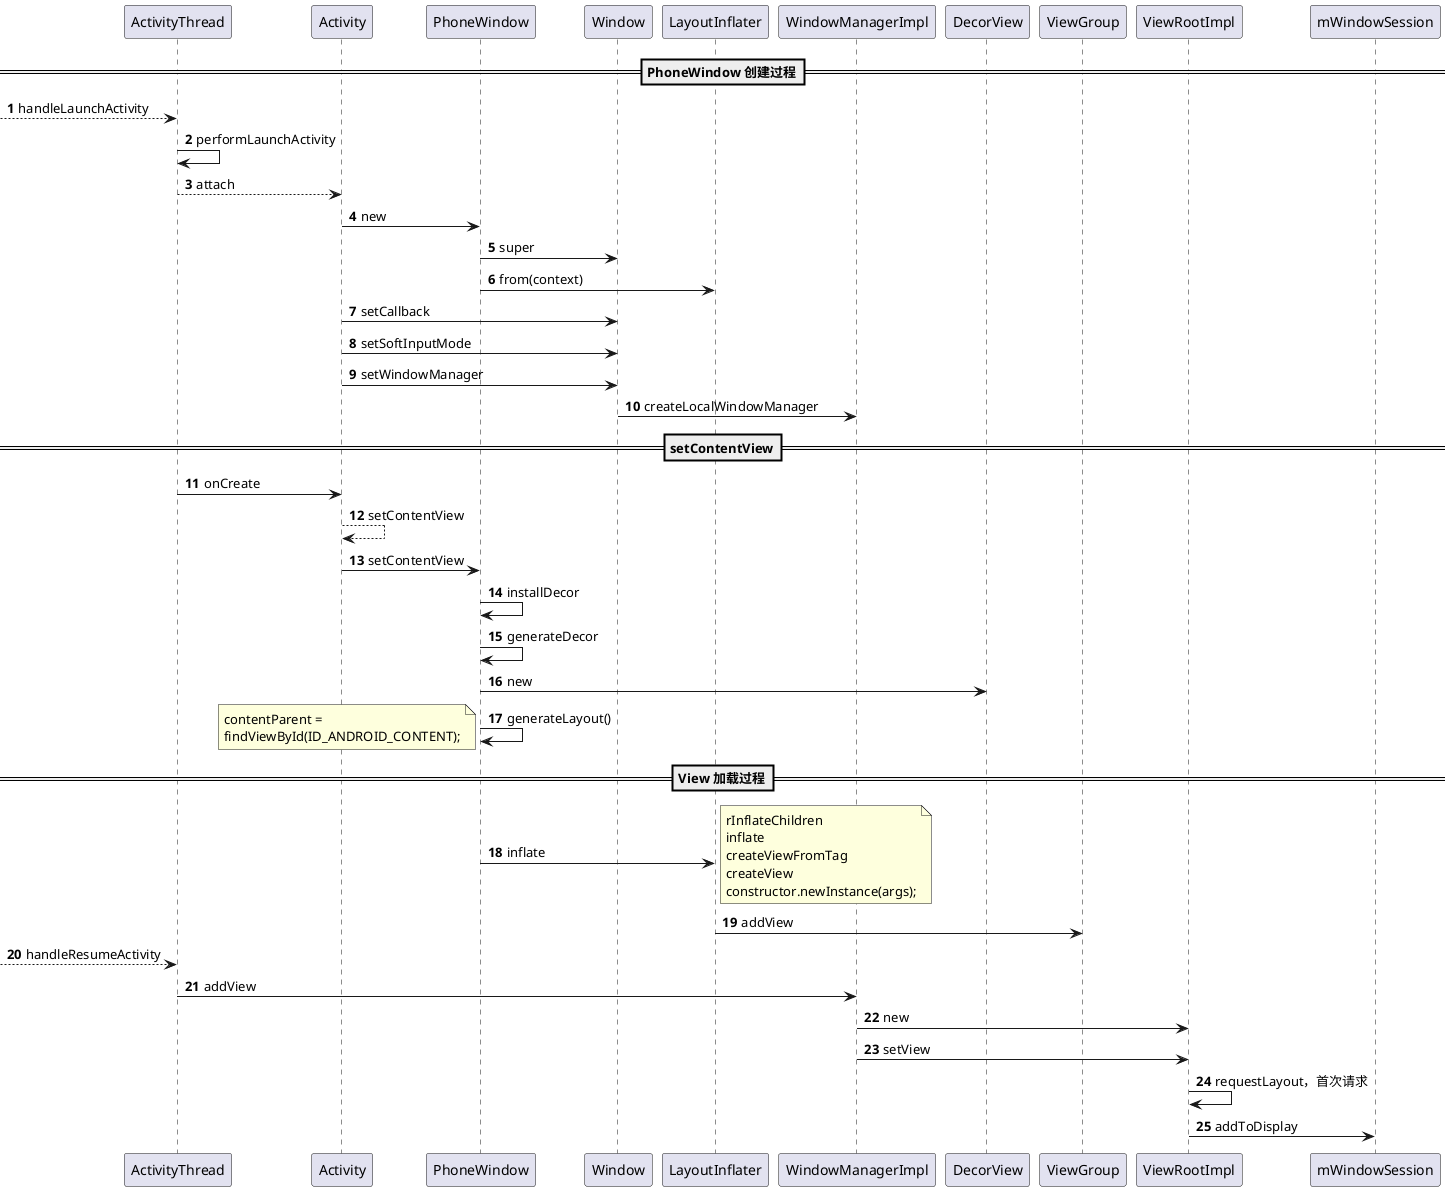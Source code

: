 @startuml
autonumber

== PhoneWindow 创建过程==
--> ActivityThread:handleLaunchActivity
ActivityThread -> ActivityThread:performLaunchActivity
ActivityThread --> Activity:attach
Activity -> PhoneWindow:new
PhoneWindow -> Window:super
PhoneWindow -> LayoutInflater:from(context)

Activity -> Window:setCallback
Activity -> Window:setSoftInputMode

Activity -> Window:setWindowManager

Window -> WindowManagerImpl:createLocalWindowManager

==setContentView==
ActivityThread -> Activity:onCreate
Activity --> Activity:setContentView
Activity -> PhoneWindow:setContentView
PhoneWindow -> PhoneWindow:installDecor
PhoneWindow -> PhoneWindow:generateDecor
PhoneWindow -> DecorView:new

PhoneWindow -> PhoneWindow:generateLayout()
note left
contentParent =
findViewById(ID_ANDROID_CONTENT);
end note



== View 加载过程==
PhoneWindow -> LayoutInflater:inflate
note right
rInflateChildren
inflate
createViewFromTag
createView
constructor.newInstance(args);
end note

LayoutInflater -> ViewGroup:addView

--> ActivityThread:handleResumeActivity
ActivityThread -> WindowManagerImpl:addView

WindowManagerImpl -> ViewRootImpl:new
WindowManagerImpl -> ViewRootImpl:setView
ViewRootImpl -> ViewRootImpl:requestLayout，首次请求

ViewRootImpl ->mWindowSession: addToDisplay
@enduml